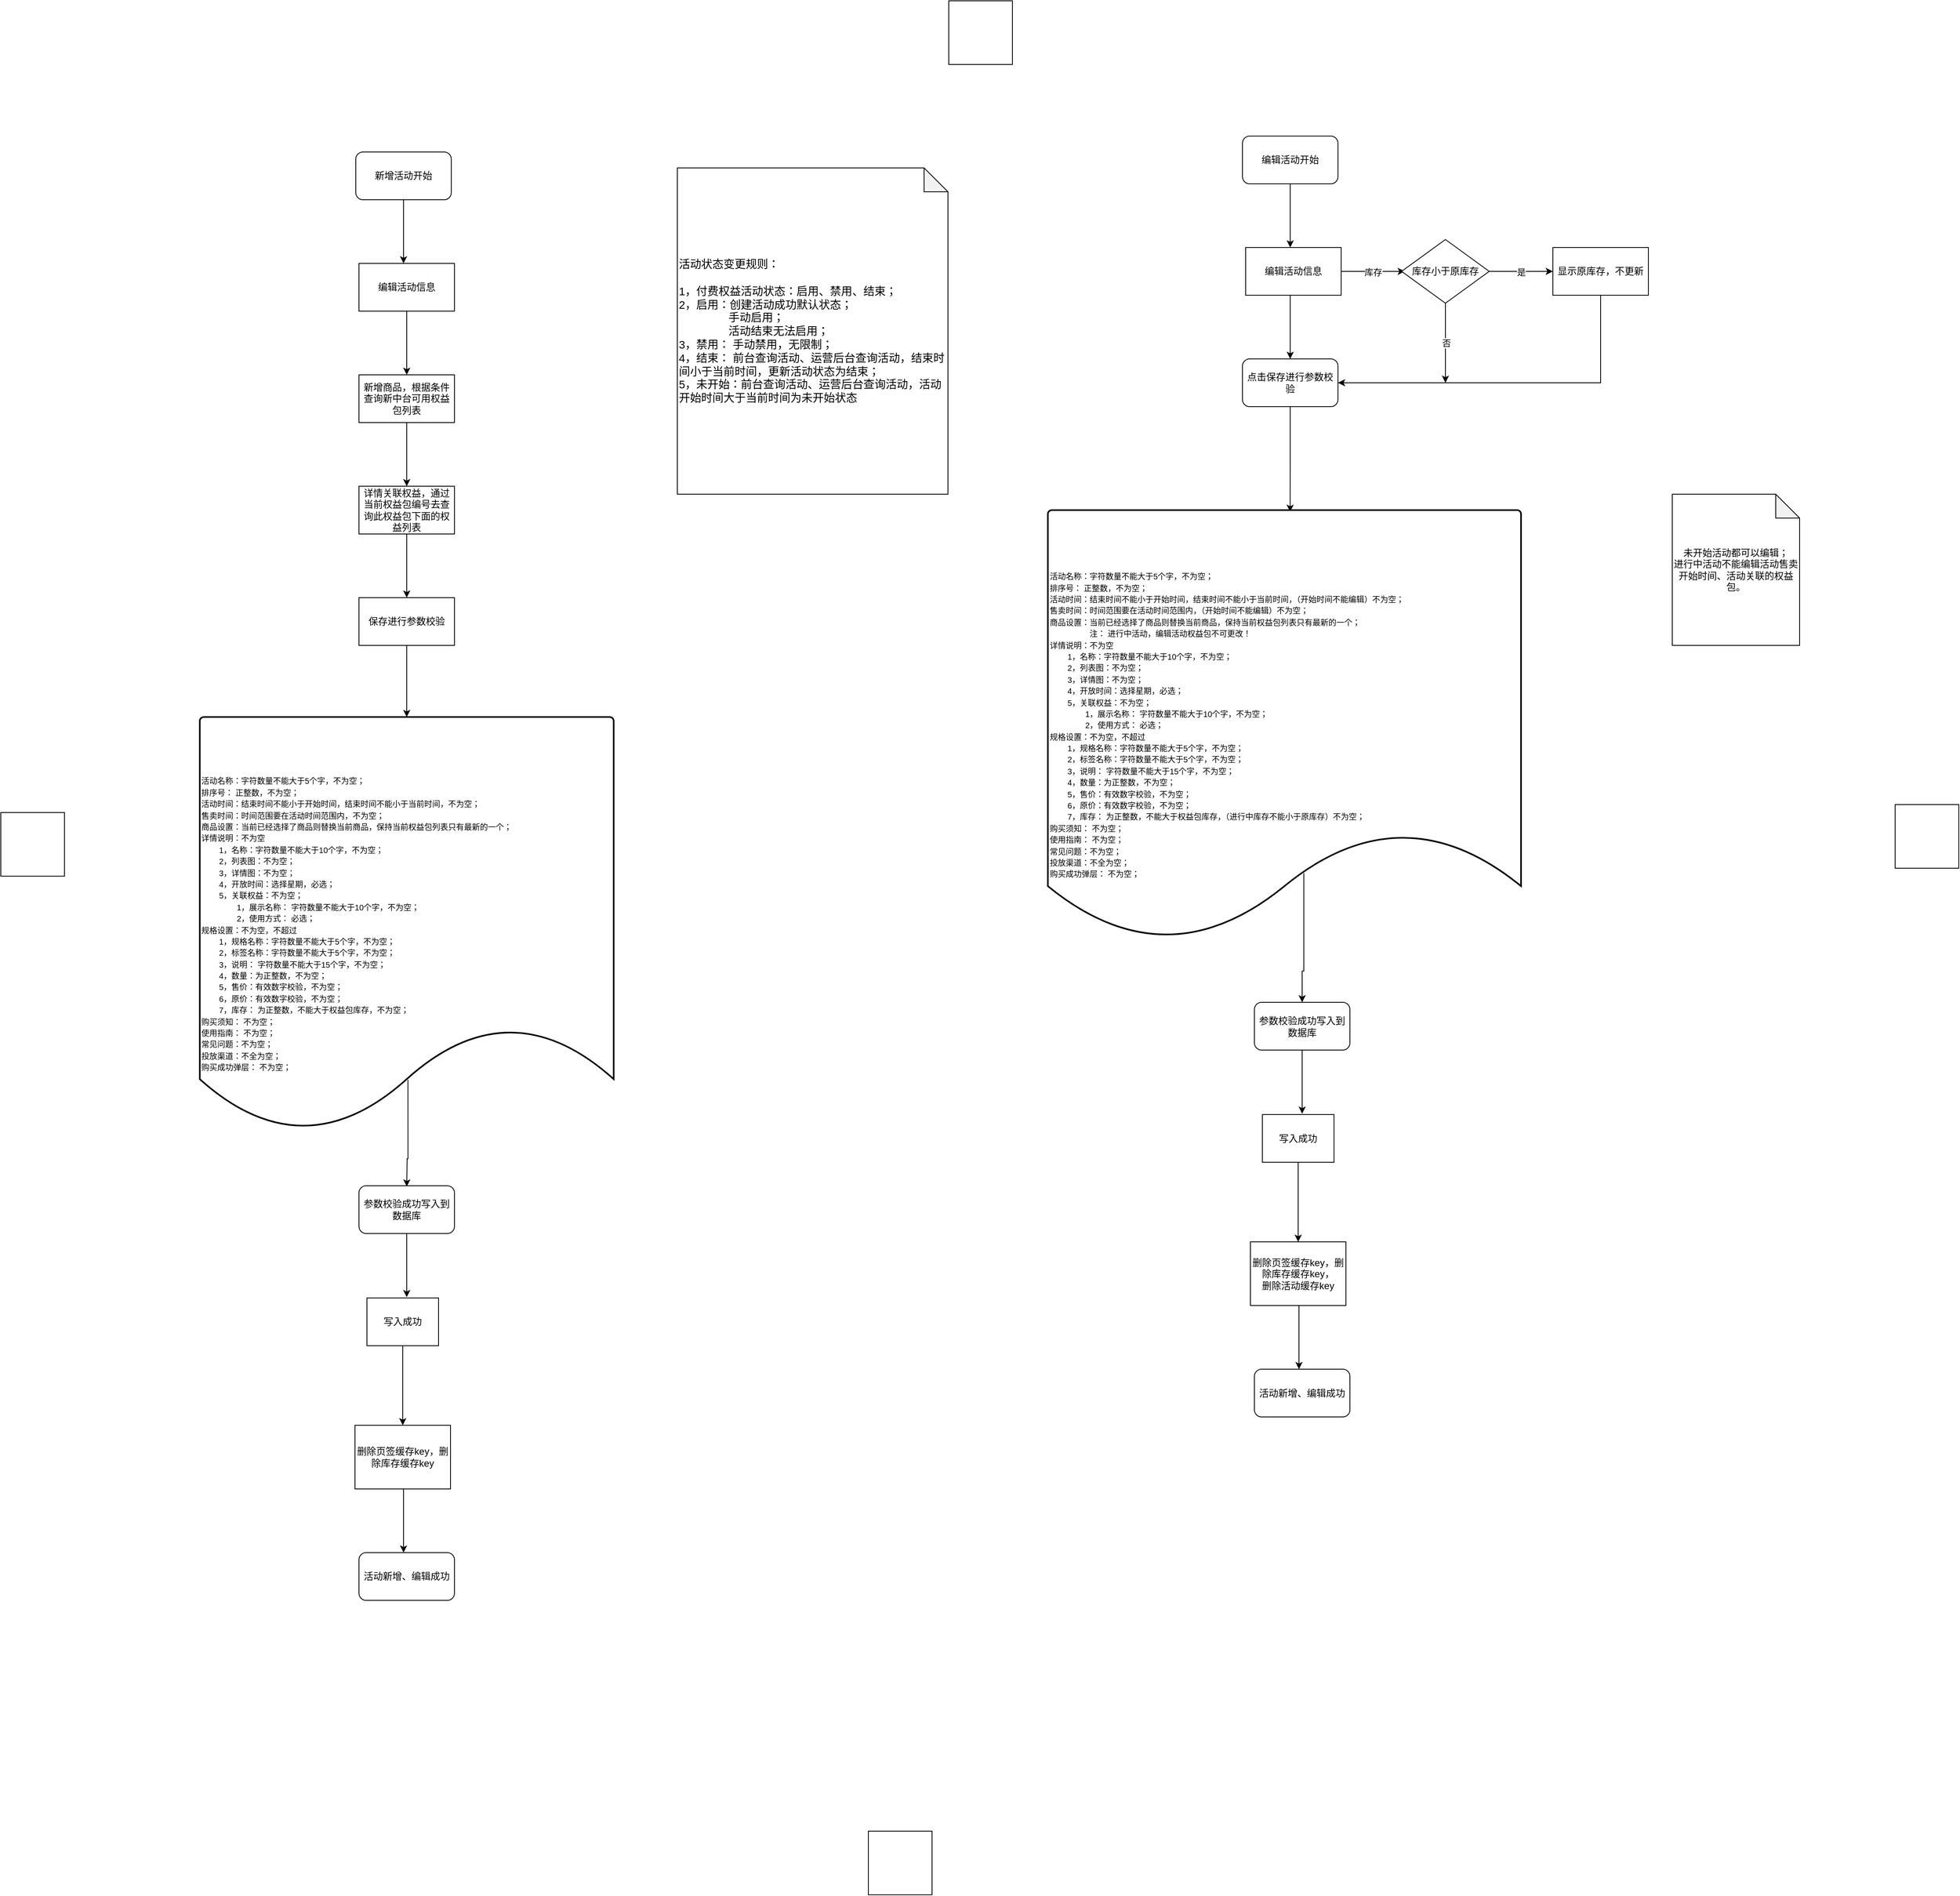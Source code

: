 <mxfile version="12.9.4" type="github"><diagram id="C5RBs43oDa-KdzZeNtuy" name="Page-1"><mxGraphModel dx="4749" dy="3346" grid="1" gridSize="10" guides="1" tooltips="1" connect="1" arrows="1" fold="1" page="1" pageScale="1" pageWidth="827" pageHeight="1169" math="0" shadow="0"><root><mxCell id="WIyWlLk6GJQsqaUBKTNV-0"/><mxCell id="WIyWlLk6GJQsqaUBKTNV-1" parent="WIyWlLk6GJQsqaUBKTNV-0"/><mxCell id="8lr8rNzKljvhcj51sbg5-6" value="" style="edgeStyle=orthogonalEdgeStyle;rounded=0;orthogonalLoop=1;jettySize=auto;html=1;" edge="1" parent="WIyWlLk6GJQsqaUBKTNV-1" source="8lr8rNzKljvhcj51sbg5-4"><mxGeometry relative="1" as="geometry"><mxPoint x="516" y="200" as="targetPoint"/></mxGeometry></mxCell><mxCell id="8lr8rNzKljvhcj51sbg5-4" value="新增活动开始" style="rounded=1;whiteSpace=wrap;html=1;" vertex="1" parent="WIyWlLk6GJQsqaUBKTNV-1"><mxGeometry x="456" y="60" width="120" height="60" as="geometry"/></mxCell><mxCell id="8lr8rNzKljvhcj51sbg5-80" value="" style="edgeStyle=orthogonalEdgeStyle;rounded=0;orthogonalLoop=1;jettySize=auto;html=1;" edge="1" parent="WIyWlLk6GJQsqaUBKTNV-1" source="8lr8rNzKljvhcj51sbg5-12" target="8lr8rNzKljvhcj51sbg5-79"><mxGeometry relative="1" as="geometry"/></mxCell><mxCell id="8lr8rNzKljvhcj51sbg5-12" value="编辑活动信息" style="rounded=0;whiteSpace=wrap;html=1;" vertex="1" parent="WIyWlLk6GJQsqaUBKTNV-1"><mxGeometry x="460" y="200" width="120" height="60" as="geometry"/></mxCell><mxCell id="8lr8rNzKljvhcj51sbg5-84" value="" style="edgeStyle=orthogonalEdgeStyle;rounded=0;orthogonalLoop=1;jettySize=auto;html=1;" edge="1" parent="WIyWlLk6GJQsqaUBKTNV-1" source="8lr8rNzKljvhcj51sbg5-79" target="8lr8rNzKljvhcj51sbg5-83"><mxGeometry relative="1" as="geometry"/></mxCell><mxCell id="8lr8rNzKljvhcj51sbg5-79" value="新增商品，根据条件查询新中台可用权益包列表" style="rounded=0;whiteSpace=wrap;html=1;" vertex="1" parent="WIyWlLk6GJQsqaUBKTNV-1"><mxGeometry x="460" y="340" width="120" height="60" as="geometry"/></mxCell><mxCell id="8lr8rNzKljvhcj51sbg5-86" value="" style="edgeStyle=orthogonalEdgeStyle;rounded=0;orthogonalLoop=1;jettySize=auto;html=1;" edge="1" parent="WIyWlLk6GJQsqaUBKTNV-1" source="8lr8rNzKljvhcj51sbg5-83" target="8lr8rNzKljvhcj51sbg5-85"><mxGeometry relative="1" as="geometry"/></mxCell><mxCell id="8lr8rNzKljvhcj51sbg5-83" value="详情关联权益，通过当前权益包编号去查询此权益包下面的权益列表" style="rounded=0;whiteSpace=wrap;html=1;" vertex="1" parent="WIyWlLk6GJQsqaUBKTNV-1"><mxGeometry x="460" y="480" width="120" height="60" as="geometry"/></mxCell><mxCell id="8lr8rNzKljvhcj51sbg5-87" value="" style="edgeStyle=orthogonalEdgeStyle;rounded=0;orthogonalLoop=1;jettySize=auto;html=1;" edge="1" parent="WIyWlLk6GJQsqaUBKTNV-1" source="8lr8rNzKljvhcj51sbg5-85" target="8lr8rNzKljvhcj51sbg5-16"><mxGeometry relative="1" as="geometry"/></mxCell><mxCell id="8lr8rNzKljvhcj51sbg5-85" value="保存进行参数校验" style="rounded=0;whiteSpace=wrap;html=1;" vertex="1" parent="WIyWlLk6GJQsqaUBKTNV-1"><mxGeometry x="460" y="620" width="120" height="60" as="geometry"/></mxCell><mxCell id="8lr8rNzKljvhcj51sbg5-19" value="" style="edgeStyle=orthogonalEdgeStyle;rounded=0;orthogonalLoop=1;jettySize=auto;html=1;exitX=0.503;exitY=0.877;exitDx=0;exitDy=0;exitPerimeter=0;" edge="1" parent="WIyWlLk6GJQsqaUBKTNV-1" source="8lr8rNzKljvhcj51sbg5-16"><mxGeometry relative="1" as="geometry"><mxPoint x="520" y="1360" as="targetPoint"/></mxGeometry></mxCell><mxCell id="8lr8rNzKljvhcj51sbg5-16" value="&lt;div&gt;&lt;font size=&quot;1&quot;&gt;活动名称：字符数量不能大于5个字，不为空；&lt;/font&gt;&lt;/div&gt;&lt;div&gt;&lt;font size=&quot;1&quot;&gt;排序号： 正整数，不为空；&lt;/font&gt;&lt;/div&gt;&lt;div&gt;&lt;font size=&quot;1&quot;&gt;活动时间：结束时间不能小于开始时间，结束时间不能小于当前时间，不为空；&lt;/font&gt;&lt;/div&gt;&lt;div&gt;&lt;font size=&quot;1&quot;&gt;售卖时间：时间范围要在活动时间范围内，不为空；&lt;/font&gt;&lt;/div&gt;&lt;div&gt;&lt;font size=&quot;1&quot;&gt;商品设置：当前已经选择了商品则替换当前商品，保持当前权益包列表只有最新的一个；&lt;/font&gt;&lt;/div&gt;&lt;div&gt;&lt;font size=&quot;1&quot;&gt;详情说明：不为空&lt;/font&gt;&lt;/div&gt;&lt;div&gt;&lt;font size=&quot;1&quot;&gt;&lt;span style=&quot;white-space: pre&quot;&gt;&#9;&lt;/span&gt;1，名称：字符数量不能大于10个字，不为空；&lt;/font&gt;&lt;/div&gt;&lt;div&gt;&lt;font size=&quot;1&quot;&gt;&lt;span style=&quot;white-space: pre&quot;&gt;&#9;&lt;/span&gt;2，列表图：不为空；&lt;/font&gt;&lt;/div&gt;&lt;div&gt;&lt;font size=&quot;1&quot;&gt;&lt;span style=&quot;white-space: pre&quot;&gt;&#9;&lt;/span&gt;3，详情图：不为空；&lt;/font&gt;&lt;/div&gt;&lt;div&gt;&lt;font size=&quot;1&quot;&gt;&lt;span style=&quot;white-space: pre&quot;&gt;&#9;&lt;/span&gt;4，开放时间：选择星期，必选；&lt;/font&gt;&lt;/div&gt;&lt;div&gt;&lt;font size=&quot;1&quot;&gt;&lt;span style=&quot;white-space: pre&quot;&gt;&#9;&lt;/span&gt;5，关联权益：不为空；&lt;/font&gt;&lt;/div&gt;&lt;div&gt;&lt;font size=&quot;1&quot;&gt;&lt;span style=&quot;white-space: pre&quot;&gt;&#9;&#9;&lt;/span&gt;1，展示名称： 字符数量不能大于10个字，不为空；&lt;/font&gt;&lt;/div&gt;&lt;div&gt;&lt;font size=&quot;1&quot;&gt;&lt;span style=&quot;white-space: pre&quot;&gt;&#9;&#9;&lt;/span&gt;2，使用方式： 必选；&lt;/font&gt;&lt;/div&gt;&lt;div&gt;&lt;font size=&quot;1&quot;&gt;规格设置：不为空，不超过&lt;/font&gt;&lt;/div&gt;&lt;div&gt;&lt;font size=&quot;1&quot;&gt;&lt;span style=&quot;white-space: pre&quot;&gt;&#9;&lt;/span&gt;1，规格名称：字符数量不能大于5个字，不为空；&lt;/font&gt;&lt;/div&gt;&lt;div&gt;&lt;font size=&quot;1&quot;&gt;&lt;span style=&quot;white-space: pre&quot;&gt;&#9;&lt;/span&gt;2，标签名称：字符数量不能大于5个字，不为空；&lt;/font&gt;&lt;/div&gt;&lt;div&gt;&lt;font size=&quot;1&quot;&gt;&lt;span style=&quot;white-space: pre&quot;&gt;&#9;&lt;/span&gt;3，说明： 字符数量不能大于15个字，不为空；&lt;/font&gt;&lt;/div&gt;&lt;div&gt;&lt;font size=&quot;1&quot;&gt;&lt;span style=&quot;white-space: pre&quot;&gt;&#9;&lt;/span&gt;4，数量：为正整数，不为空；&lt;/font&gt;&lt;/div&gt;&lt;div&gt;&lt;font size=&quot;1&quot;&gt;&lt;span style=&quot;white-space: pre&quot;&gt;&#9;&lt;/span&gt;5，售价：有效数字校验，不为空；&lt;/font&gt;&lt;/div&gt;&lt;div&gt;&lt;font size=&quot;1&quot;&gt;&lt;span style=&quot;white-space: pre&quot;&gt;&#9;&lt;/span&gt;6，原价：有效数字校验，不为空；&lt;/font&gt;&lt;/div&gt;&lt;div&gt;&lt;font size=&quot;1&quot;&gt;&lt;span style=&quot;white-space: pre&quot;&gt;&#9;&lt;/span&gt;7，库存： 为正整数，不能大于权益包库存，不为空；&lt;/font&gt;&lt;/div&gt;&lt;div&gt;&lt;font size=&quot;1&quot;&gt;购买须知： 不为空；&lt;/font&gt;&lt;/div&gt;&lt;div&gt;&lt;font size=&quot;1&quot;&gt;使用指南： 不为空；&lt;/font&gt;&lt;/div&gt;&lt;div&gt;&lt;font size=&quot;1&quot;&gt;常见问题：不为空；&lt;/font&gt;&lt;/div&gt;&lt;div&gt;&lt;font size=&quot;1&quot;&gt;投放渠道：不全为空；&lt;/font&gt;&lt;/div&gt;&lt;div&gt;&lt;font size=&quot;1&quot;&gt;购买成功弹层： 不为空；&lt;/font&gt;&lt;/div&gt;" style="strokeWidth=2;html=1;shape=mxgraph.flowchart.document2;whiteSpace=wrap;size=0.25;align=left;" vertex="1" parent="WIyWlLk6GJQsqaUBKTNV-1"><mxGeometry x="260" y="770" width="520" height="520" as="geometry"/></mxCell><mxCell id="8lr8rNzKljvhcj51sbg5-23" value="" style="edgeStyle=orthogonalEdgeStyle;rounded=0;orthogonalLoop=1;jettySize=auto;html=1;" edge="1" parent="WIyWlLk6GJQsqaUBKTNV-1" source="8lr8rNzKljvhcj51sbg5-21"><mxGeometry relative="1" as="geometry"><mxPoint x="520" y="1499" as="targetPoint"/></mxGeometry></mxCell><mxCell id="8lr8rNzKljvhcj51sbg5-21" value="参数校验成功写入到数据库" style="rounded=1;whiteSpace=wrap;html=1;" vertex="1" parent="WIyWlLk6GJQsqaUBKTNV-1"><mxGeometry x="460" y="1359" width="120" height="60" as="geometry"/></mxCell><mxCell id="8lr8rNzKljvhcj51sbg5-27" value="活动新增、编辑成功" style="rounded=1;whiteSpace=wrap;html=1;" vertex="1" parent="WIyWlLk6GJQsqaUBKTNV-1"><mxGeometry x="460" y="1820" width="120" height="60" as="geometry"/></mxCell><mxCell id="8lr8rNzKljvhcj51sbg5-34" value="" style="edgeStyle=orthogonalEdgeStyle;rounded=0;orthogonalLoop=1;jettySize=auto;html=1;" edge="1" source="8lr8rNzKljvhcj51sbg5-35" parent="WIyWlLk6GJQsqaUBKTNV-1"><mxGeometry relative="1" as="geometry"><mxPoint x="1630" y="180" as="targetPoint"/></mxGeometry></mxCell><mxCell id="8lr8rNzKljvhcj51sbg5-35" value="编辑活动开始" style="rounded=1;whiteSpace=wrap;html=1;" vertex="1" parent="WIyWlLk6GJQsqaUBKTNV-1"><mxGeometry x="1570" y="40" width="120" height="60" as="geometry"/></mxCell><mxCell id="8lr8rNzKljvhcj51sbg5-36" value="" style="edgeStyle=orthogonalEdgeStyle;rounded=0;orthogonalLoop=1;jettySize=auto;html=1;" edge="1" parent="WIyWlLk6GJQsqaUBKTNV-1"><mxGeometry relative="1" as="geometry"><mxPoint x="1630" y="240" as="sourcePoint"/><mxPoint x="1630" y="320" as="targetPoint"/></mxGeometry></mxCell><mxCell id="8lr8rNzKljvhcj51sbg5-40" value="库存" style="edgeStyle=orthogonalEdgeStyle;rounded=0;orthogonalLoop=1;jettySize=auto;html=1;" edge="1" parent="WIyWlLk6GJQsqaUBKTNV-1" source="8lr8rNzKljvhcj51sbg5-37"><mxGeometry relative="1" as="geometry"><mxPoint x="1774" y="210" as="targetPoint"/></mxGeometry></mxCell><mxCell id="8lr8rNzKljvhcj51sbg5-37" value="编辑活动信息" style="rounded=0;whiteSpace=wrap;html=1;" vertex="1" parent="WIyWlLk6GJQsqaUBKTNV-1"><mxGeometry x="1574" y="180" width="120" height="60" as="geometry"/></mxCell><mxCell id="8lr8rNzKljvhcj51sbg5-91" value="" style="edgeStyle=orthogonalEdgeStyle;rounded=0;orthogonalLoop=1;jettySize=auto;html=1;entryX=0.512;entryY=0.004;entryDx=0;entryDy=0;entryPerimeter=0;" edge="1" parent="WIyWlLk6GJQsqaUBKTNV-1" source="8lr8rNzKljvhcj51sbg5-38" target="8lr8rNzKljvhcj51sbg5-77"><mxGeometry relative="1" as="geometry"><mxPoint x="1330" y="350" as="targetPoint"/></mxGeometry></mxCell><mxCell id="8lr8rNzKljvhcj51sbg5-38" value="点击保存进行参数校验" style="rounded=1;whiteSpace=wrap;html=1;" vertex="1" parent="WIyWlLk6GJQsqaUBKTNV-1"><mxGeometry x="1570" y="320" width="120" height="60" as="geometry"/></mxCell><mxCell id="8lr8rNzKljvhcj51sbg5-45" value="是" style="edgeStyle=orthogonalEdgeStyle;rounded=0;orthogonalLoop=1;jettySize=auto;html=1;" edge="1" parent="WIyWlLk6GJQsqaUBKTNV-1" source="8lr8rNzKljvhcj51sbg5-43"><mxGeometry relative="1" as="geometry"><mxPoint x="1960" y="210" as="targetPoint"/></mxGeometry></mxCell><mxCell id="8lr8rNzKljvhcj51sbg5-50" value="否" style="edgeStyle=orthogonalEdgeStyle;rounded=0;orthogonalLoop=1;jettySize=auto;html=1;" edge="1" parent="WIyWlLk6GJQsqaUBKTNV-1" source="8lr8rNzKljvhcj51sbg5-43"><mxGeometry relative="1" as="geometry"><mxPoint x="1825" y="350" as="targetPoint"/></mxGeometry></mxCell><mxCell id="8lr8rNzKljvhcj51sbg5-43" value="库存小于原库存" style="rhombus;whiteSpace=wrap;html=1;" vertex="1" parent="WIyWlLk6GJQsqaUBKTNV-1"><mxGeometry x="1770" y="170" width="110" height="80" as="geometry"/></mxCell><mxCell id="8lr8rNzKljvhcj51sbg5-48" value="" style="edgeStyle=orthogonalEdgeStyle;rounded=0;orthogonalLoop=1;jettySize=auto;html=1;entryX=1;entryY=0.5;entryDx=0;entryDy=0;" edge="1" parent="WIyWlLk6GJQsqaUBKTNV-1" source="8lr8rNzKljvhcj51sbg5-46" target="8lr8rNzKljvhcj51sbg5-38"><mxGeometry relative="1" as="geometry"><mxPoint x="2020" y="320" as="targetPoint"/><Array as="points"><mxPoint x="2020" y="350"/></Array></mxGeometry></mxCell><mxCell id="8lr8rNzKljvhcj51sbg5-46" value="显示原库存，不更新" style="rounded=0;whiteSpace=wrap;html=1;" vertex="1" parent="WIyWlLk6GJQsqaUBKTNV-1"><mxGeometry x="1960" y="180" width="120" height="60" as="geometry"/></mxCell><mxCell id="8lr8rNzKljvhcj51sbg5-64" value="" style="edgeStyle=orthogonalEdgeStyle;rounded=0;orthogonalLoop=1;jettySize=auto;html=1;" edge="1" parent="WIyWlLk6GJQsqaUBKTNV-1"><mxGeometry relative="1" as="geometry"><mxPoint x="516" y="1740" as="sourcePoint"/><mxPoint x="516" y="1820" as="targetPoint"/></mxGeometry></mxCell><mxCell id="8lr8rNzKljvhcj51sbg5-70" value="" style="edgeStyle=orthogonalEdgeStyle;rounded=0;orthogonalLoop=1;jettySize=auto;html=1;entryX=0.5;entryY=0;entryDx=0;entryDy=0;" edge="1" parent="WIyWlLk6GJQsqaUBKTNV-1" source="8lr8rNzKljvhcj51sbg5-59" target="8lr8rNzKljvhcj51sbg5-67"><mxGeometry relative="1" as="geometry"><mxPoint x="515" y="1640" as="targetPoint"/></mxGeometry></mxCell><mxCell id="8lr8rNzKljvhcj51sbg5-59" value="写入成功" style="rounded=0;whiteSpace=wrap;html=1;" vertex="1" parent="WIyWlLk6GJQsqaUBKTNV-1"><mxGeometry x="470" y="1500" width="90" height="60" as="geometry"/></mxCell><mxCell id="8lr8rNzKljvhcj51sbg5-67" value="删除页签缓存key，删除库存缓存key" style="rounded=0;whiteSpace=wrap;html=1;" vertex="1" parent="WIyWlLk6GJQsqaUBKTNV-1"><mxGeometry x="455" y="1660" width="120" height="80" as="geometry"/></mxCell><mxCell id="8lr8rNzKljvhcj51sbg5-100" value="" style="edgeStyle=orthogonalEdgeStyle;rounded=0;orthogonalLoop=1;jettySize=auto;html=1;exitX=0.541;exitY=0.845;exitDx=0;exitDy=0;exitPerimeter=0;" edge="1" parent="WIyWlLk6GJQsqaUBKTNV-1" source="8lr8rNzKljvhcj51sbg5-77" target="8lr8rNzKljvhcj51sbg5-94"><mxGeometry relative="1" as="geometry"/></mxCell><mxCell id="8lr8rNzKljvhcj51sbg5-77" value="&lt;div&gt;&lt;font size=&quot;1&quot;&gt;活动名称：字符数量不能大于5个字，不为空；&lt;/font&gt;&lt;/div&gt;&lt;div&gt;&lt;font size=&quot;1&quot;&gt;排序号： 正整数，不为空；&lt;/font&gt;&lt;/div&gt;&lt;div&gt;&lt;font size=&quot;1&quot;&gt;活动时间：结束时间不能小于开始时间，结束时间不能小于当前时间，（开始时间不能编辑）不为空；&lt;/font&gt;&lt;/div&gt;&lt;div&gt;&lt;font size=&quot;1&quot;&gt;售卖时间：时间范围要在活动时间范围内，（开始时间不能编辑）不为空；&lt;/font&gt;&lt;/div&gt;&lt;div&gt;&lt;font size=&quot;1&quot;&gt;商品设置：当前已经选择了商品则替换当前商品，保持当前权益包列表只有最新的一个；&lt;/font&gt;&lt;/div&gt;&lt;div&gt;&lt;font size=&quot;1&quot;&gt;&amp;nbsp; &amp;nbsp; &amp;nbsp; &amp;nbsp; &amp;nbsp; &amp;nbsp; &amp;nbsp; &amp;nbsp; &amp;nbsp; 注： 进行中活动，编辑活动权益包不可更改！&lt;/font&gt;&lt;/div&gt;&lt;div&gt;&lt;font size=&quot;1&quot;&gt;详情说明：不为空&lt;/font&gt;&lt;/div&gt;&lt;div&gt;&lt;font size=&quot;1&quot;&gt;&lt;span style=&quot;white-space: pre&quot;&gt;&#9;&lt;/span&gt;1，名称：字符数量不能大于10个字，不为空；&lt;/font&gt;&lt;/div&gt;&lt;div&gt;&lt;font size=&quot;1&quot;&gt;&lt;span style=&quot;white-space: pre&quot;&gt;&#9;&lt;/span&gt;2，列表图：不为空；&lt;/font&gt;&lt;/div&gt;&lt;div&gt;&lt;font size=&quot;1&quot;&gt;&lt;span style=&quot;white-space: pre&quot;&gt;&#9;&lt;/span&gt;3，详情图：不为空；&lt;/font&gt;&lt;/div&gt;&lt;div&gt;&lt;font size=&quot;1&quot;&gt;&lt;span style=&quot;white-space: pre&quot;&gt;&#9;&lt;/span&gt;4，开放时间：选择星期，必选；&lt;/font&gt;&lt;/div&gt;&lt;div&gt;&lt;font size=&quot;1&quot;&gt;&lt;span style=&quot;white-space: pre&quot;&gt;&#9;&lt;/span&gt;5，关联权益：不为空；&lt;/font&gt;&lt;/div&gt;&lt;div&gt;&lt;font size=&quot;1&quot;&gt;&lt;span style=&quot;white-space: pre&quot;&gt;&#9;&#9;&lt;/span&gt;1，展示名称： 字符数量不能大于10个字，不为空；&lt;/font&gt;&lt;/div&gt;&lt;div&gt;&lt;font size=&quot;1&quot;&gt;&lt;span style=&quot;white-space: pre&quot;&gt;&#9;&#9;&lt;/span&gt;2，使用方式： 必选；&lt;/font&gt;&lt;/div&gt;&lt;div&gt;&lt;font size=&quot;1&quot;&gt;规格设置：不为空，不超过&lt;/font&gt;&lt;/div&gt;&lt;div&gt;&lt;font size=&quot;1&quot;&gt;&lt;span style=&quot;white-space: pre&quot;&gt;&#9;&lt;/span&gt;1，规格名称：字符数量不能大于5个字，不为空；&lt;/font&gt;&lt;/div&gt;&lt;div&gt;&lt;font size=&quot;1&quot;&gt;&lt;span style=&quot;white-space: pre&quot;&gt;&#9;&lt;/span&gt;2，标签名称：字符数量不能大于5个字，不为空；&lt;/font&gt;&lt;/div&gt;&lt;div&gt;&lt;font size=&quot;1&quot;&gt;&lt;span style=&quot;white-space: pre&quot;&gt;&#9;&lt;/span&gt;3，说明： 字符数量不能大于15个字，不为空；&lt;/font&gt;&lt;/div&gt;&lt;div&gt;&lt;font size=&quot;1&quot;&gt;&lt;span style=&quot;white-space: pre&quot;&gt;&#9;&lt;/span&gt;4，数量：为正整数，不为空；&lt;/font&gt;&lt;/div&gt;&lt;div&gt;&lt;font size=&quot;1&quot;&gt;&lt;span style=&quot;white-space: pre&quot;&gt;&#9;&lt;/span&gt;5，售价：有效数字校验，不为空；&lt;/font&gt;&lt;/div&gt;&lt;div&gt;&lt;font size=&quot;1&quot;&gt;&lt;span style=&quot;white-space: pre&quot;&gt;&#9;&lt;/span&gt;6，原价：有效数字校验，不为空；&lt;/font&gt;&lt;/div&gt;&lt;div&gt;&lt;font size=&quot;1&quot;&gt;&lt;span style=&quot;white-space: pre&quot;&gt;&#9;&lt;/span&gt;7，库存： 为正整数，不能大于权益包库存，（进行中库存不能小于原库存）不为空；&lt;/font&gt;&lt;/div&gt;&lt;div&gt;&lt;font size=&quot;1&quot;&gt;购买须知： 不为空；&lt;/font&gt;&lt;/div&gt;&lt;div&gt;&lt;font size=&quot;1&quot;&gt;使用指南： 不为空；&lt;/font&gt;&lt;/div&gt;&lt;div&gt;&lt;font size=&quot;1&quot;&gt;常见问题：不为空；&lt;/font&gt;&lt;/div&gt;&lt;div&gt;&lt;font size=&quot;1&quot;&gt;投放渠道：不全为空；&lt;/font&gt;&lt;/div&gt;&lt;div&gt;&lt;font size=&quot;1&quot;&gt;购买成功弹层： 不为空；&lt;/font&gt;&lt;/div&gt;" style="strokeWidth=2;html=1;shape=mxgraph.flowchart.document2;whiteSpace=wrap;size=0.25;align=left;" vertex="1" parent="WIyWlLk6GJQsqaUBKTNV-1"><mxGeometry x="1325.5" y="510" width="594.5" height="540" as="geometry"/></mxCell><mxCell id="8lr8rNzKljvhcj51sbg5-92" value="未开始活动都可以编辑；&lt;br&gt;进行中活动不能编辑活动售卖开始时间、活动关联的权益包。" style="shape=note;whiteSpace=wrap;html=1;backgroundOutline=1;darkOpacity=0.05;" vertex="1" parent="WIyWlLk6GJQsqaUBKTNV-1"><mxGeometry x="2110" y="490" width="160" height="190" as="geometry"/></mxCell><mxCell id="8lr8rNzKljvhcj51sbg5-93" value="" style="edgeStyle=orthogonalEdgeStyle;rounded=0;orthogonalLoop=1;jettySize=auto;html=1;" edge="1" parent="WIyWlLk6GJQsqaUBKTNV-1" source="8lr8rNzKljvhcj51sbg5-94"><mxGeometry relative="1" as="geometry"><mxPoint x="1645" y="1268.5" as="targetPoint"/></mxGeometry></mxCell><mxCell id="8lr8rNzKljvhcj51sbg5-94" value="参数校验成功写入到数据库" style="rounded=1;whiteSpace=wrap;html=1;" vertex="1" parent="WIyWlLk6GJQsqaUBKTNV-1"><mxGeometry x="1585" y="1128.5" width="120" height="60" as="geometry"/></mxCell><mxCell id="8lr8rNzKljvhcj51sbg5-95" value="活动新增、编辑成功" style="rounded=1;whiteSpace=wrap;html=1;" vertex="1" parent="WIyWlLk6GJQsqaUBKTNV-1"><mxGeometry x="1585" y="1589.5" width="120" height="60" as="geometry"/></mxCell><mxCell id="8lr8rNzKljvhcj51sbg5-96" value="" style="edgeStyle=orthogonalEdgeStyle;rounded=0;orthogonalLoop=1;jettySize=auto;html=1;" edge="1" parent="WIyWlLk6GJQsqaUBKTNV-1"><mxGeometry relative="1" as="geometry"><mxPoint x="1641" y="1509.5" as="sourcePoint"/><mxPoint x="1641" y="1589.5" as="targetPoint"/></mxGeometry></mxCell><mxCell id="8lr8rNzKljvhcj51sbg5-97" value="" style="edgeStyle=orthogonalEdgeStyle;rounded=0;orthogonalLoop=1;jettySize=auto;html=1;entryX=0.5;entryY=0;entryDx=0;entryDy=0;" edge="1" parent="WIyWlLk6GJQsqaUBKTNV-1" source="8lr8rNzKljvhcj51sbg5-98" target="8lr8rNzKljvhcj51sbg5-99"><mxGeometry relative="1" as="geometry"><mxPoint x="1640" y="1409.5" as="targetPoint"/></mxGeometry></mxCell><mxCell id="8lr8rNzKljvhcj51sbg5-98" value="写入成功" style="rounded=0;whiteSpace=wrap;html=1;" vertex="1" parent="WIyWlLk6GJQsqaUBKTNV-1"><mxGeometry x="1595" y="1269.5" width="90" height="60" as="geometry"/></mxCell><mxCell id="8lr8rNzKljvhcj51sbg5-99" value="删除页签缓存key，删除库存缓存key，&lt;br&gt;删除活动缓存key" style="rounded=0;whiteSpace=wrap;html=1;" vertex="1" parent="WIyWlLk6GJQsqaUBKTNV-1"><mxGeometry x="1580" y="1429.5" width="120" height="80" as="geometry"/></mxCell><mxCell id="8lr8rNzKljvhcj51sbg5-101" value="&lt;font style=&quot;font-size: 14px&quot;&gt;活动状态变更规则：&lt;br&gt;&lt;br&gt;1，付费权益活动状态：启用、禁用、结束；&lt;br&gt;2，启用：创建活动成功默认状态；&lt;br&gt;&amp;nbsp; &amp;nbsp; &amp;nbsp; &amp;nbsp; &amp;nbsp; &amp;nbsp; &amp;nbsp; &amp;nbsp; 手动启用；&lt;br&gt;&amp;nbsp; &amp;nbsp; &amp;nbsp; &amp;nbsp; &amp;nbsp; &amp;nbsp; &amp;nbsp; &amp;nbsp; 活动结束无法启用；&lt;br&gt;3，禁用： 手动禁用，无限制；&lt;br&gt;4，结束： 前台查询活动、运营后台查询活动，结束时间小于当前时间，更新活动状态为结束；&lt;br&gt;5，未开始：前台查询活动、运营后台查询活动，活动开始时间大于当前时间为未开始状态&lt;/font&gt;" style="shape=note;whiteSpace=wrap;html=1;backgroundOutline=1;darkOpacity=0.05;align=left;" vertex="1" parent="WIyWlLk6GJQsqaUBKTNV-1"><mxGeometry x="860" y="80" width="340" height="410" as="geometry"/></mxCell><mxCell id="8lr8rNzKljvhcj51sbg5-102" value="" style="whiteSpace=wrap;html=1;aspect=fixed;" vertex="1" parent="WIyWlLk6GJQsqaUBKTNV-1"><mxGeometry x="10" y="890" width="80" height="80" as="geometry"/></mxCell><mxCell id="8lr8rNzKljvhcj51sbg5-103" value="" style="whiteSpace=wrap;html=1;aspect=fixed;" vertex="1" parent="WIyWlLk6GJQsqaUBKTNV-1"><mxGeometry x="2390" y="880" width="80" height="80" as="geometry"/></mxCell><mxCell id="8lr8rNzKljvhcj51sbg5-104" value="" style="whiteSpace=wrap;html=1;aspect=fixed;" vertex="1" parent="WIyWlLk6GJQsqaUBKTNV-1"><mxGeometry x="1100" y="2170" width="80" height="80" as="geometry"/></mxCell><mxCell id="8lr8rNzKljvhcj51sbg5-105" value="" style="whiteSpace=wrap;html=1;aspect=fixed;" vertex="1" parent="WIyWlLk6GJQsqaUBKTNV-1"><mxGeometry x="1201" y="-130" width="80" height="80" as="geometry"/></mxCell></root></mxGraphModel></diagram></mxfile>